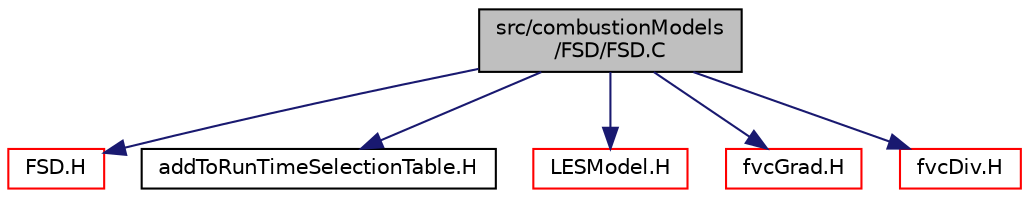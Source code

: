 digraph "src/combustionModels/FSD/FSD.C"
{
  bgcolor="transparent";
  edge [fontname="Helvetica",fontsize="10",labelfontname="Helvetica",labelfontsize="10"];
  node [fontname="Helvetica",fontsize="10",shape=record];
  Node1 [label="src/combustionModels\l/FSD/FSD.C",height=0.2,width=0.4,color="black", fillcolor="grey75", style="filled", fontcolor="black"];
  Node1 -> Node2 [color="midnightblue",fontsize="10",style="solid",fontname="Helvetica"];
  Node2 [label="FSD.H",height=0.2,width=0.4,color="red",URL="$a04736.html"];
  Node1 -> Node3 [color="midnightblue",fontsize="10",style="solid",fontname="Helvetica"];
  Node3 [label="addToRunTimeSelectionTable.H",height=0.2,width=0.4,color="black",URL="$a07966.html",tooltip="Macros for easy insertion into run-time selection tables. "];
  Node1 -> Node4 [color="midnightblue",fontsize="10",style="solid",fontname="Helvetica"];
  Node4 [label="LESModel.H",height=0.2,width=0.4,color="red",URL="$a10908.html"];
  Node1 -> Node5 [color="midnightblue",fontsize="10",style="solid",fontname="Helvetica"];
  Node5 [label="fvcGrad.H",height=0.2,width=0.4,color="red",URL="$a05813.html",tooltip="Calculate the gradient of the given field. "];
  Node1 -> Node6 [color="midnightblue",fontsize="10",style="solid",fontname="Helvetica"];
  Node6 [label="fvcDiv.H",height=0.2,width=0.4,color="red",URL="$a05808.html",tooltip="Calculate the divergence of the given field. "];
}
